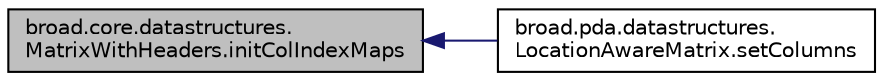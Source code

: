 digraph "broad.core.datastructures.MatrixWithHeaders.initColIndexMaps"
{
  edge [fontname="Helvetica",fontsize="10",labelfontname="Helvetica",labelfontsize="10"];
  node [fontname="Helvetica",fontsize="10",shape=record];
  rankdir="LR";
  Node1 [label="broad.core.datastructures.\lMatrixWithHeaders.initColIndexMaps",height=0.2,width=0.4,color="black", fillcolor="grey75", style="filled" fontcolor="black"];
  Node1 -> Node2 [dir="back",color="midnightblue",fontsize="10",style="solid",fontname="Helvetica"];
  Node2 [label="broad.pda.datastructures.\lLocationAwareMatrix.setColumns",height=0.2,width=0.4,color="black", fillcolor="white", style="filled",URL="$classbroad_1_1pda_1_1datastructures_1_1_location_aware_matrix.html#ae1ebf162e0ebbc8e9e3aae5b44db7596"];
}
